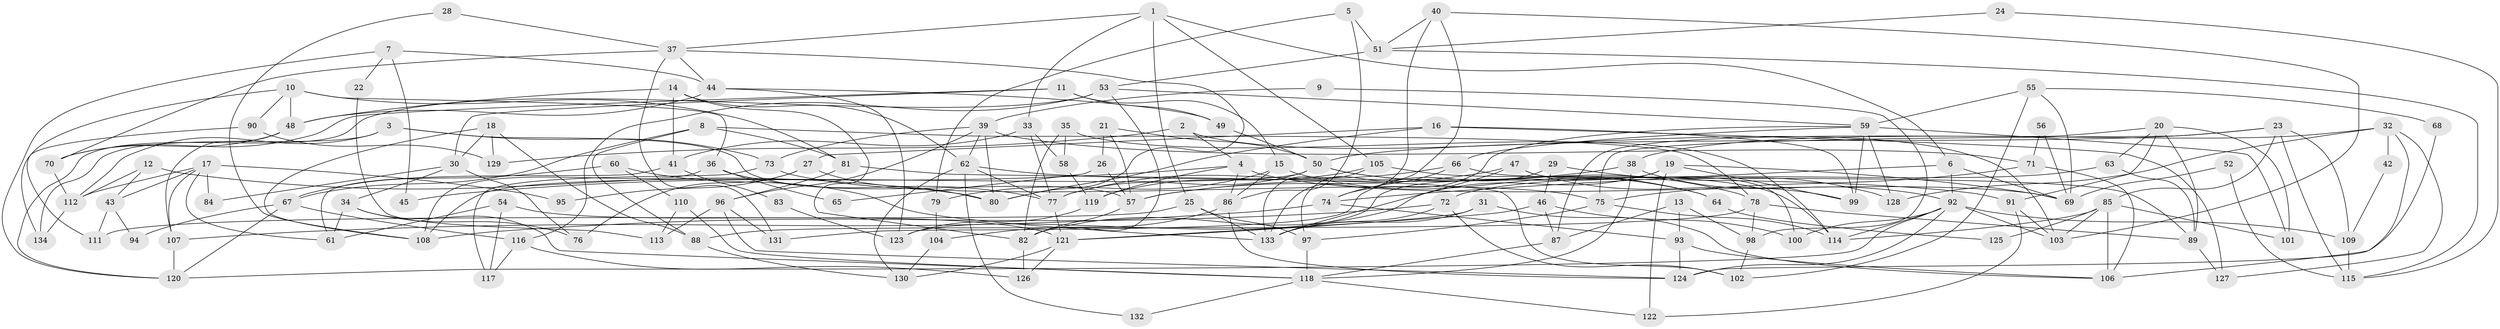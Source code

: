 // coarse degree distribution, {5: 0.1827956989247312, 3: 0.12903225806451613, 4: 0.3225806451612903, 8: 0.0967741935483871, 2: 0.07526881720430108, 6: 0.10752688172043011, 7: 0.043010752688172046, 1: 0.010752688172043012, 10: 0.010752688172043012, 9: 0.021505376344086023}
// Generated by graph-tools (version 1.1) at 2025/52/02/27/25 19:52:02]
// undirected, 134 vertices, 268 edges
graph export_dot {
graph [start="1"]
  node [color=gray90,style=filled];
  1;
  2;
  3;
  4;
  5;
  6;
  7;
  8;
  9;
  10;
  11;
  12;
  13;
  14;
  15;
  16;
  17;
  18;
  19;
  20;
  21;
  22;
  23;
  24;
  25;
  26;
  27;
  28;
  29;
  30;
  31;
  32;
  33;
  34;
  35;
  36;
  37;
  38;
  39;
  40;
  41;
  42;
  43;
  44;
  45;
  46;
  47;
  48;
  49;
  50;
  51;
  52;
  53;
  54;
  55;
  56;
  57;
  58;
  59;
  60;
  61;
  62;
  63;
  64;
  65;
  66;
  67;
  68;
  69;
  70;
  71;
  72;
  73;
  74;
  75;
  76;
  77;
  78;
  79;
  80;
  81;
  82;
  83;
  84;
  85;
  86;
  87;
  88;
  89;
  90;
  91;
  92;
  93;
  94;
  95;
  96;
  97;
  98;
  99;
  100;
  101;
  102;
  103;
  104;
  105;
  106;
  107;
  108;
  109;
  110;
  111;
  112;
  113;
  114;
  115;
  116;
  117;
  118;
  119;
  120;
  121;
  122;
  123;
  124;
  125;
  126;
  127;
  128;
  129;
  130;
  131;
  132;
  133;
  134;
  1 -- 105;
  1 -- 6;
  1 -- 25;
  1 -- 33;
  1 -- 37;
  2 -- 103;
  2 -- 4;
  2 -- 129;
  3 -- 112;
  3 -- 73;
  3 -- 57;
  3 -- 134;
  4 -- 119;
  4 -- 86;
  4 -- 45;
  4 -- 69;
  5 -- 51;
  5 -- 79;
  5 -- 86;
  6 -- 69;
  6 -- 92;
  6 -- 74;
  7 -- 120;
  7 -- 44;
  7 -- 22;
  7 -- 45;
  8 -- 78;
  8 -- 81;
  8 -- 67;
  8 -- 88;
  9 -- 98;
  9 -- 39;
  10 -- 36;
  10 -- 48;
  10 -- 81;
  10 -- 90;
  10 -- 111;
  11 -- 70;
  11 -- 30;
  11 -- 15;
  11 -- 49;
  12 -- 80;
  12 -- 43;
  12 -- 112;
  13 -- 87;
  13 -- 93;
  13 -- 98;
  14 -- 41;
  14 -- 82;
  14 -- 48;
  14 -- 62;
  15 -- 86;
  15 -- 64;
  15 -- 79;
  16 -- 80;
  16 -- 127;
  16 -- 27;
  16 -- 99;
  17 -- 107;
  17 -- 61;
  17 -- 43;
  17 -- 84;
  17 -- 95;
  17 -- 112;
  18 -- 129;
  18 -- 108;
  18 -- 30;
  18 -- 88;
  19 -- 82;
  19 -- 69;
  19 -- 99;
  19 -- 122;
  19 -- 123;
  20 -- 101;
  20 -- 89;
  20 -- 63;
  20 -- 87;
  20 -- 91;
  21 -- 57;
  21 -- 50;
  21 -- 26;
  22 -- 113;
  23 -- 75;
  23 -- 85;
  23 -- 50;
  23 -- 109;
  23 -- 115;
  24 -- 51;
  24 -- 115;
  25 -- 133;
  25 -- 97;
  25 -- 111;
  26 -- 57;
  26 -- 65;
  27 -- 80;
  27 -- 76;
  27 -- 95;
  28 -- 108;
  28 -- 37;
  29 -- 46;
  29 -- 128;
  29 -- 131;
  30 -- 76;
  30 -- 34;
  30 -- 84;
  31 -- 121;
  31 -- 133;
  31 -- 106;
  32 -- 38;
  32 -- 106;
  32 -- 42;
  32 -- 127;
  32 -- 128;
  33 -- 77;
  33 -- 41;
  33 -- 58;
  34 -- 118;
  34 -- 61;
  34 -- 76;
  35 -- 114;
  35 -- 58;
  35 -- 82;
  36 -- 108;
  36 -- 77;
  36 -- 65;
  37 -- 70;
  37 -- 44;
  37 -- 80;
  37 -- 131;
  38 -- 92;
  38 -- 57;
  38 -- 118;
  39 -- 96;
  39 -- 62;
  39 -- 71;
  39 -- 73;
  39 -- 80;
  40 -- 103;
  40 -- 97;
  40 -- 51;
  40 -- 133;
  41 -- 61;
  41 -- 83;
  42 -- 109;
  43 -- 111;
  43 -- 94;
  44 -- 49;
  44 -- 48;
  44 -- 123;
  46 -- 121;
  46 -- 100;
  46 -- 87;
  47 -- 99;
  47 -- 57;
  47 -- 100;
  47 -- 133;
  48 -- 70;
  48 -- 107;
  49 -- 50;
  50 -- 77;
  50 -- 64;
  50 -- 78;
  50 -- 108;
  51 -- 53;
  51 -- 115;
  52 -- 69;
  52 -- 115;
  53 -- 59;
  53 -- 116;
  53 -- 82;
  53 -- 120;
  54 -- 117;
  54 -- 121;
  54 -- 61;
  55 -- 102;
  55 -- 59;
  55 -- 68;
  55 -- 69;
  56 -- 69;
  56 -- 71;
  57 -- 82;
  58 -- 119;
  59 -- 74;
  59 -- 99;
  59 -- 66;
  59 -- 101;
  59 -- 128;
  60 -- 67;
  60 -- 133;
  60 -- 110;
  62 -- 91;
  62 -- 77;
  62 -- 130;
  62 -- 132;
  63 -- 89;
  63 -- 72;
  64 -- 125;
  66 -- 74;
  66 -- 77;
  66 -- 89;
  67 -- 120;
  67 -- 94;
  67 -- 116;
  68 -- 124;
  70 -- 112;
  71 -- 106;
  71 -- 75;
  72 -- 133;
  72 -- 102;
  72 -- 108;
  73 -- 75;
  73 -- 117;
  74 -- 93;
  74 -- 107;
  75 -- 97;
  75 -- 114;
  77 -- 121;
  78 -- 88;
  78 -- 89;
  78 -- 98;
  79 -- 104;
  81 -- 102;
  81 -- 96;
  82 -- 126;
  83 -- 123;
  85 -- 103;
  85 -- 114;
  85 -- 101;
  85 -- 106;
  85 -- 125;
  86 -- 124;
  86 -- 104;
  87 -- 118;
  88 -- 130;
  89 -- 127;
  90 -- 134;
  90 -- 129;
  91 -- 122;
  91 -- 103;
  92 -- 120;
  92 -- 109;
  92 -- 100;
  92 -- 103;
  92 -- 114;
  92 -- 124;
  93 -- 124;
  93 -- 106;
  96 -- 131;
  96 -- 113;
  96 -- 124;
  97 -- 118;
  98 -- 102;
  104 -- 130;
  105 -- 114;
  105 -- 133;
  105 -- 119;
  107 -- 120;
  109 -- 115;
  110 -- 118;
  110 -- 113;
  112 -- 134;
  116 -- 126;
  116 -- 117;
  118 -- 122;
  118 -- 132;
  119 -- 123;
  121 -- 130;
  121 -- 126;
}
